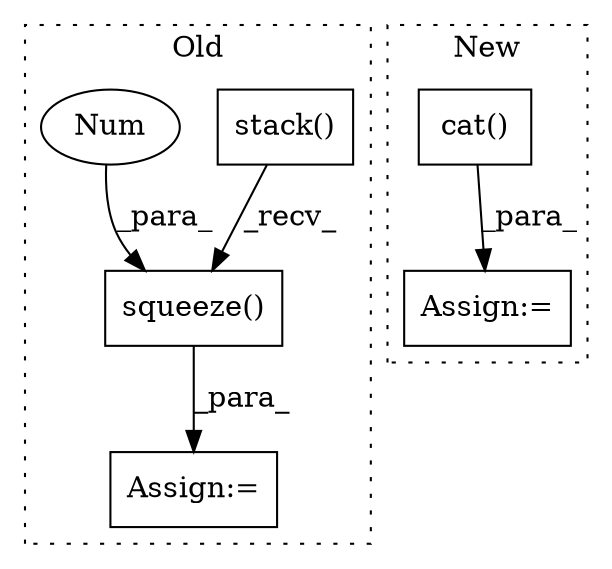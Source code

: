 digraph G {
subgraph cluster0 {
1 [label="stack()" a="75" s="7500,7523" l="12,1" shape="box"];
3 [label="squeeze()" a="75" s="7500,7550" l="49,1" shape="box"];
4 [label="Num" a="76" s="7549" l="1" shape="ellipse"];
6 [label="Assign:=" a="68" s="7497" l="3" shape="box"];
label = "Old";
style="dotted";
}
subgraph cluster1 {
2 [label="cat()" a="75" s="7179,7200" l="10,8" shape="box"];
5 [label="Assign:=" a="68" s="7176" l="3" shape="box"];
label = "New";
style="dotted";
}
1 -> 3 [label="_recv_"];
2 -> 5 [label="_para_"];
3 -> 6 [label="_para_"];
4 -> 3 [label="_para_"];
}